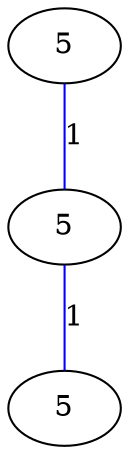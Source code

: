graph G {
	0 [label="5"];
	1 [label="5"];
	2 [label="5"];
	0 -- 1 [label="1", color=blue];
	1 -- 2 [label="1", color=blue];
}
